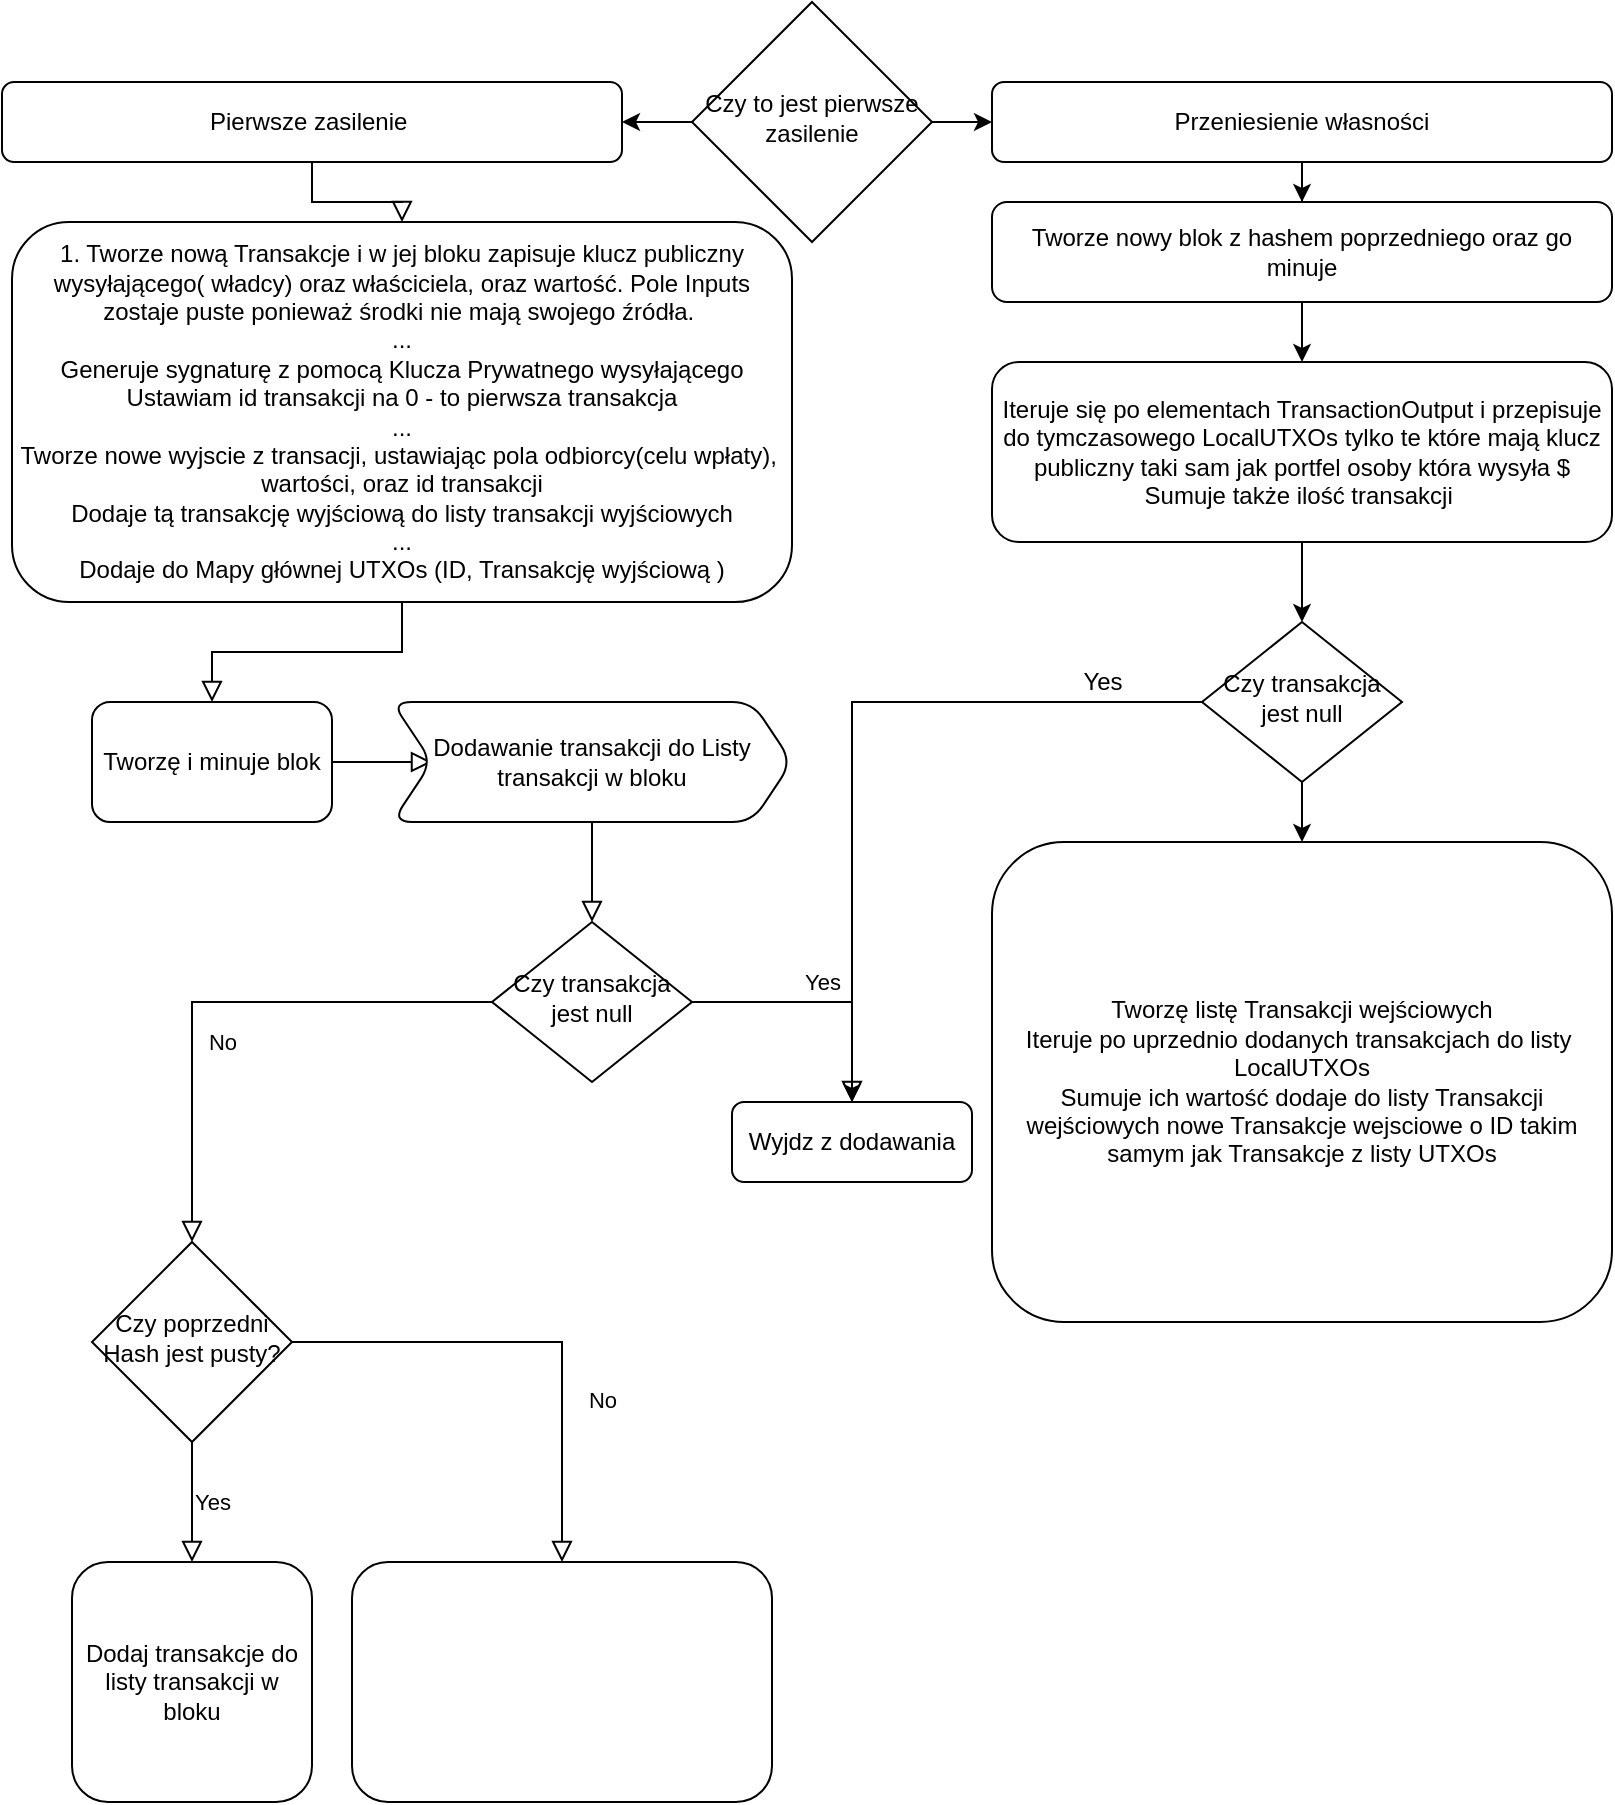<mxfile version="12.5.6" type="device"><diagram id="C5RBs43oDa-KdzZeNtuy" name="Page-1"><mxGraphModel dx="1831" dy="947" grid="1" gridSize="10" guides="1" tooltips="1" connect="1" arrows="1" fold="1" page="1" pageScale="1" pageWidth="827" pageHeight="1169" math="0" shadow="0"><root><mxCell id="WIyWlLk6GJQsqaUBKTNV-0"/><mxCell id="WIyWlLk6GJQsqaUBKTNV-1" parent="WIyWlLk6GJQsqaUBKTNV-0"/><mxCell id="WIyWlLk6GJQsqaUBKTNV-2" value="" style="rounded=0;html=1;jettySize=auto;orthogonalLoop=1;fontSize=11;endArrow=block;endFill=0;endSize=8;strokeWidth=1;shadow=0;labelBackgroundColor=none;edgeStyle=orthogonalEdgeStyle;entryX=0.5;entryY=0;entryDx=0;entryDy=0;" parent="WIyWlLk6GJQsqaUBKTNV-1" source="jYK73GN1fEiv9PBzR80Y-15" target="WIyWlLk6GJQsqaUBKTNV-6" edge="1"><mxGeometry relative="1" as="geometry"><mxPoint x="290" y="390" as="sourcePoint"/><Array as="points"/></mxGeometry></mxCell><mxCell id="WIyWlLk6GJQsqaUBKTNV-3" value="Pierwsze zasilenie&amp;nbsp;" style="rounded=1;whiteSpace=wrap;html=1;fontSize=12;glass=0;strokeWidth=1;shadow=0;" parent="WIyWlLk6GJQsqaUBKTNV-1" vertex="1"><mxGeometry x="15" y="60" width="310" height="40" as="geometry"/></mxCell><mxCell id="WIyWlLk6GJQsqaUBKTNV-4" value="No" style="rounded=0;html=1;jettySize=auto;orthogonalLoop=1;fontSize=11;endArrow=block;endFill=0;endSize=8;strokeWidth=1;shadow=0;labelBackgroundColor=none;edgeStyle=orthogonalEdgeStyle;exitX=0;exitY=0.5;exitDx=0;exitDy=0;" parent="WIyWlLk6GJQsqaUBKTNV-1" source="WIyWlLk6GJQsqaUBKTNV-6" target="WIyWlLk6GJQsqaUBKTNV-10" edge="1"><mxGeometry y="20" relative="1" as="geometry"><mxPoint as="offset"/><Array as="points"/></mxGeometry></mxCell><mxCell id="WIyWlLk6GJQsqaUBKTNV-5" value="Yes" style="edgeStyle=orthogonalEdgeStyle;rounded=0;html=1;jettySize=auto;orthogonalLoop=1;fontSize=11;endArrow=block;endFill=0;endSize=8;strokeWidth=1;shadow=0;labelBackgroundColor=none;" parent="WIyWlLk6GJQsqaUBKTNV-1" source="WIyWlLk6GJQsqaUBKTNV-6" target="WIyWlLk6GJQsqaUBKTNV-7" edge="1"><mxGeometry y="10" relative="1" as="geometry"><mxPoint as="offset"/></mxGeometry></mxCell><mxCell id="WIyWlLk6GJQsqaUBKTNV-6" value="Czy transakcja jest null" style="rhombus;whiteSpace=wrap;html=1;shadow=0;fontFamily=Helvetica;fontSize=12;align=center;strokeWidth=1;spacing=6;spacingTop=-4;" parent="WIyWlLk6GJQsqaUBKTNV-1" vertex="1"><mxGeometry x="260" y="480" width="100" height="80" as="geometry"/></mxCell><mxCell id="WIyWlLk6GJQsqaUBKTNV-7" value="Wyjdz z dodawania" style="rounded=1;whiteSpace=wrap;html=1;fontSize=12;glass=0;strokeWidth=1;shadow=0;" parent="WIyWlLk6GJQsqaUBKTNV-1" vertex="1"><mxGeometry x="380" y="570" width="120" height="40" as="geometry"/></mxCell><mxCell id="WIyWlLk6GJQsqaUBKTNV-8" value="No" style="rounded=0;html=1;jettySize=auto;orthogonalLoop=1;fontSize=11;endArrow=block;endFill=0;endSize=8;strokeWidth=1;shadow=0;labelBackgroundColor=none;edgeStyle=orthogonalEdgeStyle;" parent="WIyWlLk6GJQsqaUBKTNV-1" source="WIyWlLk6GJQsqaUBKTNV-10" target="WIyWlLk6GJQsqaUBKTNV-11" edge="1"><mxGeometry x="0.333" y="20" relative="1" as="geometry"><mxPoint as="offset"/></mxGeometry></mxCell><mxCell id="WIyWlLk6GJQsqaUBKTNV-9" value="Yes" style="edgeStyle=orthogonalEdgeStyle;rounded=0;html=1;jettySize=auto;orthogonalLoop=1;fontSize=11;endArrow=block;endFill=0;endSize=8;strokeWidth=1;shadow=0;labelBackgroundColor=none;" parent="WIyWlLk6GJQsqaUBKTNV-1" source="WIyWlLk6GJQsqaUBKTNV-10" target="WIyWlLk6GJQsqaUBKTNV-12" edge="1"><mxGeometry y="10" relative="1" as="geometry"><mxPoint as="offset"/></mxGeometry></mxCell><mxCell id="WIyWlLk6GJQsqaUBKTNV-10" value="Czy poprzedni Hash jest pusty?" style="rhombus;whiteSpace=wrap;html=1;shadow=0;fontFamily=Helvetica;fontSize=12;align=center;strokeWidth=1;spacing=6;spacingTop=-4;" parent="WIyWlLk6GJQsqaUBKTNV-1" vertex="1"><mxGeometry x="60" y="640" width="100" height="100" as="geometry"/></mxCell><mxCell id="WIyWlLk6GJQsqaUBKTNV-11" value="" style="rounded=1;whiteSpace=wrap;html=1;fontSize=12;glass=0;strokeWidth=1;shadow=0;" parent="WIyWlLk6GJQsqaUBKTNV-1" vertex="1"><mxGeometry x="190" y="800" width="210" height="120" as="geometry"/></mxCell><mxCell id="WIyWlLk6GJQsqaUBKTNV-12" value="Dodaj transakcje do listy transakcji w bloku" style="rounded=1;whiteSpace=wrap;html=1;fontSize=12;glass=0;strokeWidth=1;shadow=0;" parent="WIyWlLk6GJQsqaUBKTNV-1" vertex="1"><mxGeometry x="50" y="800" width="120" height="120" as="geometry"/></mxCell><mxCell id="jYK73GN1fEiv9PBzR80Y-1" value="" style="rounded=0;html=1;jettySize=auto;orthogonalLoop=1;fontSize=11;endArrow=block;endFill=0;endSize=8;strokeWidth=1;shadow=0;labelBackgroundColor=none;edgeStyle=orthogonalEdgeStyle;entryX=0.5;entryY=0;entryDx=0;entryDy=0;" edge="1" parent="WIyWlLk6GJQsqaUBKTNV-1" source="WIyWlLk6GJQsqaUBKTNV-3" target="jYK73GN1fEiv9PBzR80Y-17"><mxGeometry relative="1" as="geometry"><mxPoint x="315" y="130" as="sourcePoint"/><mxPoint x="213" y="150" as="targetPoint"/></mxGeometry></mxCell><mxCell id="jYK73GN1fEiv9PBzR80Y-4" style="edgeStyle=orthogonalEdgeStyle;rounded=0;orthogonalLoop=1;jettySize=auto;html=1;entryX=1;entryY=0.5;entryDx=0;entryDy=0;" edge="1" parent="WIyWlLk6GJQsqaUBKTNV-1" source="jYK73GN1fEiv9PBzR80Y-2" target="WIyWlLk6GJQsqaUBKTNV-3"><mxGeometry relative="1" as="geometry"/></mxCell><mxCell id="jYK73GN1fEiv9PBzR80Y-8" style="edgeStyle=orthogonalEdgeStyle;rounded=0;orthogonalLoop=1;jettySize=auto;html=1;entryX=0;entryY=0.5;entryDx=0;entryDy=0;" edge="1" parent="WIyWlLk6GJQsqaUBKTNV-1" source="jYK73GN1fEiv9PBzR80Y-2" target="jYK73GN1fEiv9PBzR80Y-7"><mxGeometry relative="1" as="geometry"/></mxCell><mxCell id="jYK73GN1fEiv9PBzR80Y-2" value="Czy to jest pierwsze zasilenie" style="rhombus;whiteSpace=wrap;html=1;shadow=0;fontFamily=Helvetica;fontSize=12;align=center;strokeWidth=1;spacing=6;spacingTop=-4;" vertex="1" parent="WIyWlLk6GJQsqaUBKTNV-1"><mxGeometry x="360" y="20" width="120" height="120" as="geometry"/></mxCell><mxCell id="jYK73GN1fEiv9PBzR80Y-9" value="" style="edgeStyle=orthogonalEdgeStyle;rounded=0;orthogonalLoop=1;jettySize=auto;html=1;entryX=0.5;entryY=0;entryDx=0;entryDy=0;" edge="1" parent="WIyWlLk6GJQsqaUBKTNV-1" source="jYK73GN1fEiv9PBzR80Y-7" target="jYK73GN1fEiv9PBzR80Y-18"><mxGeometry relative="1" as="geometry"><mxPoint x="665" y="140" as="targetPoint"/></mxGeometry></mxCell><mxCell id="jYK73GN1fEiv9PBzR80Y-7" value="Przeniesienie własności" style="rounded=1;whiteSpace=wrap;html=1;fontSize=12;glass=0;strokeWidth=1;shadow=0;" vertex="1" parent="WIyWlLk6GJQsqaUBKTNV-1"><mxGeometry x="510" y="60" width="310" height="40" as="geometry"/></mxCell><mxCell id="jYK73GN1fEiv9PBzR80Y-10" value="&lt;span style=&quot;white-space: normal&quot;&gt;Tworzę i minuje blok&lt;/span&gt;" style="rounded=1;whiteSpace=wrap;html=1;" vertex="1" parent="WIyWlLk6GJQsqaUBKTNV-1"><mxGeometry x="60" y="370" width="120" height="60" as="geometry"/></mxCell><mxCell id="jYK73GN1fEiv9PBzR80Y-11" value="" style="rounded=0;html=1;jettySize=auto;orthogonalLoop=1;fontSize=11;endArrow=block;endFill=0;endSize=8;strokeWidth=1;shadow=0;labelBackgroundColor=none;edgeStyle=orthogonalEdgeStyle;exitX=0.5;exitY=1;exitDx=0;exitDy=0;" edge="1" parent="WIyWlLk6GJQsqaUBKTNV-1" source="jYK73GN1fEiv9PBzR80Y-17" target="jYK73GN1fEiv9PBzR80Y-10"><mxGeometry relative="1" as="geometry"><mxPoint x="213" y="330" as="sourcePoint"/><mxPoint x="430" y="480" as="targetPoint"/></mxGeometry></mxCell><mxCell id="jYK73GN1fEiv9PBzR80Y-22" value="" style="edgeStyle=orthogonalEdgeStyle;rounded=0;orthogonalLoop=1;jettySize=auto;html=1;" edge="1" parent="WIyWlLk6GJQsqaUBKTNV-1" source="jYK73GN1fEiv9PBzR80Y-12" target="jYK73GN1fEiv9PBzR80Y-20"><mxGeometry relative="1" as="geometry"/></mxCell><mxCell id="jYK73GN1fEiv9PBzR80Y-12" value="Iteruje się po elementach TransactionOutput i przepisuje do tymczasowego LocalUTXOs tylko te które mają klucz publiczny taki sam jak portfel osoby która wysyła $&lt;br&gt;Sumuje także ilość transakcji&amp;nbsp;" style="rounded=1;whiteSpace=wrap;html=1;" vertex="1" parent="WIyWlLk6GJQsqaUBKTNV-1"><mxGeometry x="510" y="200" width="310" height="90" as="geometry"/></mxCell><mxCell id="jYK73GN1fEiv9PBzR80Y-14" value="" style="rounded=0;html=1;jettySize=auto;orthogonalLoop=1;fontSize=11;endArrow=block;endFill=0;endSize=8;strokeWidth=1;shadow=0;labelBackgroundColor=none;edgeStyle=orthogonalEdgeStyle;entryX=0;entryY=0.5;entryDx=0;entryDy=0;" edge="1" parent="WIyWlLk6GJQsqaUBKTNV-1" source="jYK73GN1fEiv9PBzR80Y-10" target="jYK73GN1fEiv9PBzR80Y-15"><mxGeometry relative="1" as="geometry"><mxPoint x="160" y="390" as="sourcePoint"/><mxPoint x="170" y="390" as="targetPoint"/></mxGeometry></mxCell><mxCell id="jYK73GN1fEiv9PBzR80Y-15" value="&lt;span style=&quot;white-space: normal&quot;&gt;Dodawanie transakcji do Listy transakcji w bloku&lt;/span&gt;" style="shape=step;perimeter=stepPerimeter;whiteSpace=wrap;html=1;fixedSize=1;rounded=1;" vertex="1" parent="WIyWlLk6GJQsqaUBKTNV-1"><mxGeometry x="210" y="370" width="200" height="60" as="geometry"/></mxCell><mxCell id="jYK73GN1fEiv9PBzR80Y-17" value="&lt;span style=&quot;white-space: normal&quot;&gt;1. Tworze nową Transakcje i w jej bloku zapisuje klucz publiczny wysyłającego( władcy) oraz właściciela, oraz wartość. Pole Inputs zostaje puste ponieważ środki nie mają swojego źródła.&amp;nbsp;&lt;/span&gt;&lt;br style=&quot;white-space: normal&quot;&gt;&lt;span style=&quot;white-space: normal&quot;&gt;...&lt;/span&gt;&lt;br style=&quot;white-space: normal&quot;&gt;&lt;span style=&quot;white-space: normal&quot;&gt;Generuje sygnaturę z pomocą Klucza Prywatnego wysyłającego&lt;/span&gt;&lt;br style=&quot;white-space: normal&quot;&gt;&lt;span style=&quot;white-space: normal&quot;&gt;Ustawiam id transakcji na 0 - to pierwsza transakcja&lt;/span&gt;&lt;br style=&quot;white-space: normal&quot;&gt;&lt;span style=&quot;white-space: normal&quot;&gt;...&lt;/span&gt;&lt;br style=&quot;white-space: normal&quot;&gt;&lt;span style=&quot;white-space: normal&quot;&gt;Tworze nowe wyjscie z transacji, ustawiając pola odbiorcy(celu wpłaty),&amp;nbsp;&lt;/span&gt;&lt;br style=&quot;white-space: normal&quot;&gt;&lt;span style=&quot;white-space: normal&quot;&gt;wartości, oraz id transakcji&lt;/span&gt;&lt;br style=&quot;white-space: normal&quot;&gt;&lt;span style=&quot;white-space: normal&quot;&gt;Dodaje tą transakcję wyjściową do listy transakcji wyjściowych&lt;/span&gt;&lt;br style=&quot;white-space: normal&quot;&gt;&lt;span style=&quot;white-space: normal&quot;&gt;...&lt;/span&gt;&lt;br style=&quot;white-space: normal&quot;&gt;&lt;span style=&quot;white-space: normal&quot;&gt;Dodaje do Mapy głównej UTXOs (ID, Transakcję wyjściową )&lt;/span&gt;" style="rounded=1;whiteSpace=wrap;html=1;" vertex="1" parent="WIyWlLk6GJQsqaUBKTNV-1"><mxGeometry x="20" y="130" width="390" height="190" as="geometry"/></mxCell><mxCell id="jYK73GN1fEiv9PBzR80Y-21" value="" style="edgeStyle=orthogonalEdgeStyle;rounded=0;orthogonalLoop=1;jettySize=auto;html=1;" edge="1" parent="WIyWlLk6GJQsqaUBKTNV-1" source="jYK73GN1fEiv9PBzR80Y-18" target="jYK73GN1fEiv9PBzR80Y-12"><mxGeometry relative="1" as="geometry"/></mxCell><mxCell id="jYK73GN1fEiv9PBzR80Y-18" value="&lt;span style=&quot;white-space: normal&quot;&gt;Tworze nowy blok z hashem poprzedniego oraz go minuje&lt;/span&gt;" style="rounded=1;whiteSpace=wrap;html=1;" vertex="1" parent="WIyWlLk6GJQsqaUBKTNV-1"><mxGeometry x="510" y="120" width="310" height="50" as="geometry"/></mxCell><mxCell id="jYK73GN1fEiv9PBzR80Y-26" value="" style="edgeStyle=orthogonalEdgeStyle;rounded=0;orthogonalLoop=1;jettySize=auto;html=1;entryX=0.5;entryY=0;entryDx=0;entryDy=0;" edge="1" parent="WIyWlLk6GJQsqaUBKTNV-1" source="jYK73GN1fEiv9PBzR80Y-20" target="WIyWlLk6GJQsqaUBKTNV-7"><mxGeometry relative="1" as="geometry"><mxPoint x="535" y="370" as="targetPoint"/></mxGeometry></mxCell><mxCell id="jYK73GN1fEiv9PBzR80Y-29" value="" style="edgeStyle=orthogonalEdgeStyle;rounded=0;orthogonalLoop=1;jettySize=auto;html=1;entryX=0.5;entryY=0;entryDx=0;entryDy=0;" edge="1" parent="WIyWlLk6GJQsqaUBKTNV-1" source="jYK73GN1fEiv9PBzR80Y-20" target="jYK73GN1fEiv9PBzR80Y-30"><mxGeometry relative="1" as="geometry"><mxPoint x="665" y="490" as="targetPoint"/></mxGeometry></mxCell><mxCell id="jYK73GN1fEiv9PBzR80Y-20" value="Czy transakcja jest null" style="rhombus;whiteSpace=wrap;html=1;shadow=0;fontFamily=Helvetica;fontSize=12;align=center;strokeWidth=1;spacing=6;spacingTop=-4;" vertex="1" parent="WIyWlLk6GJQsqaUBKTNV-1"><mxGeometry x="615" y="330" width="100" height="80" as="geometry"/></mxCell><mxCell id="jYK73GN1fEiv9PBzR80Y-27" value="Yes" style="text;html=1;align=center;verticalAlign=middle;resizable=0;points=[];autosize=1;" vertex="1" parent="WIyWlLk6GJQsqaUBKTNV-1"><mxGeometry x="545" y="350" width="40" height="20" as="geometry"/></mxCell><mxCell id="jYK73GN1fEiv9PBzR80Y-30" value="Tworzę listę Transakcji wejściowych&lt;br&gt;Iteruje po uprzednio dodanych transakcjach do listy&amp;nbsp;&lt;br&gt;LocalUTXOs&lt;br&gt;Sumuje ich wartość dodaje do listy Transakcji wejściowych nowe Transakcje wejsciowe o ID takim samym jak Transakcje z listy UTXOs" style="rounded=1;whiteSpace=wrap;html=1;" vertex="1" parent="WIyWlLk6GJQsqaUBKTNV-1"><mxGeometry x="510" y="440" width="310" height="240" as="geometry"/></mxCell></root></mxGraphModel></diagram></mxfile>